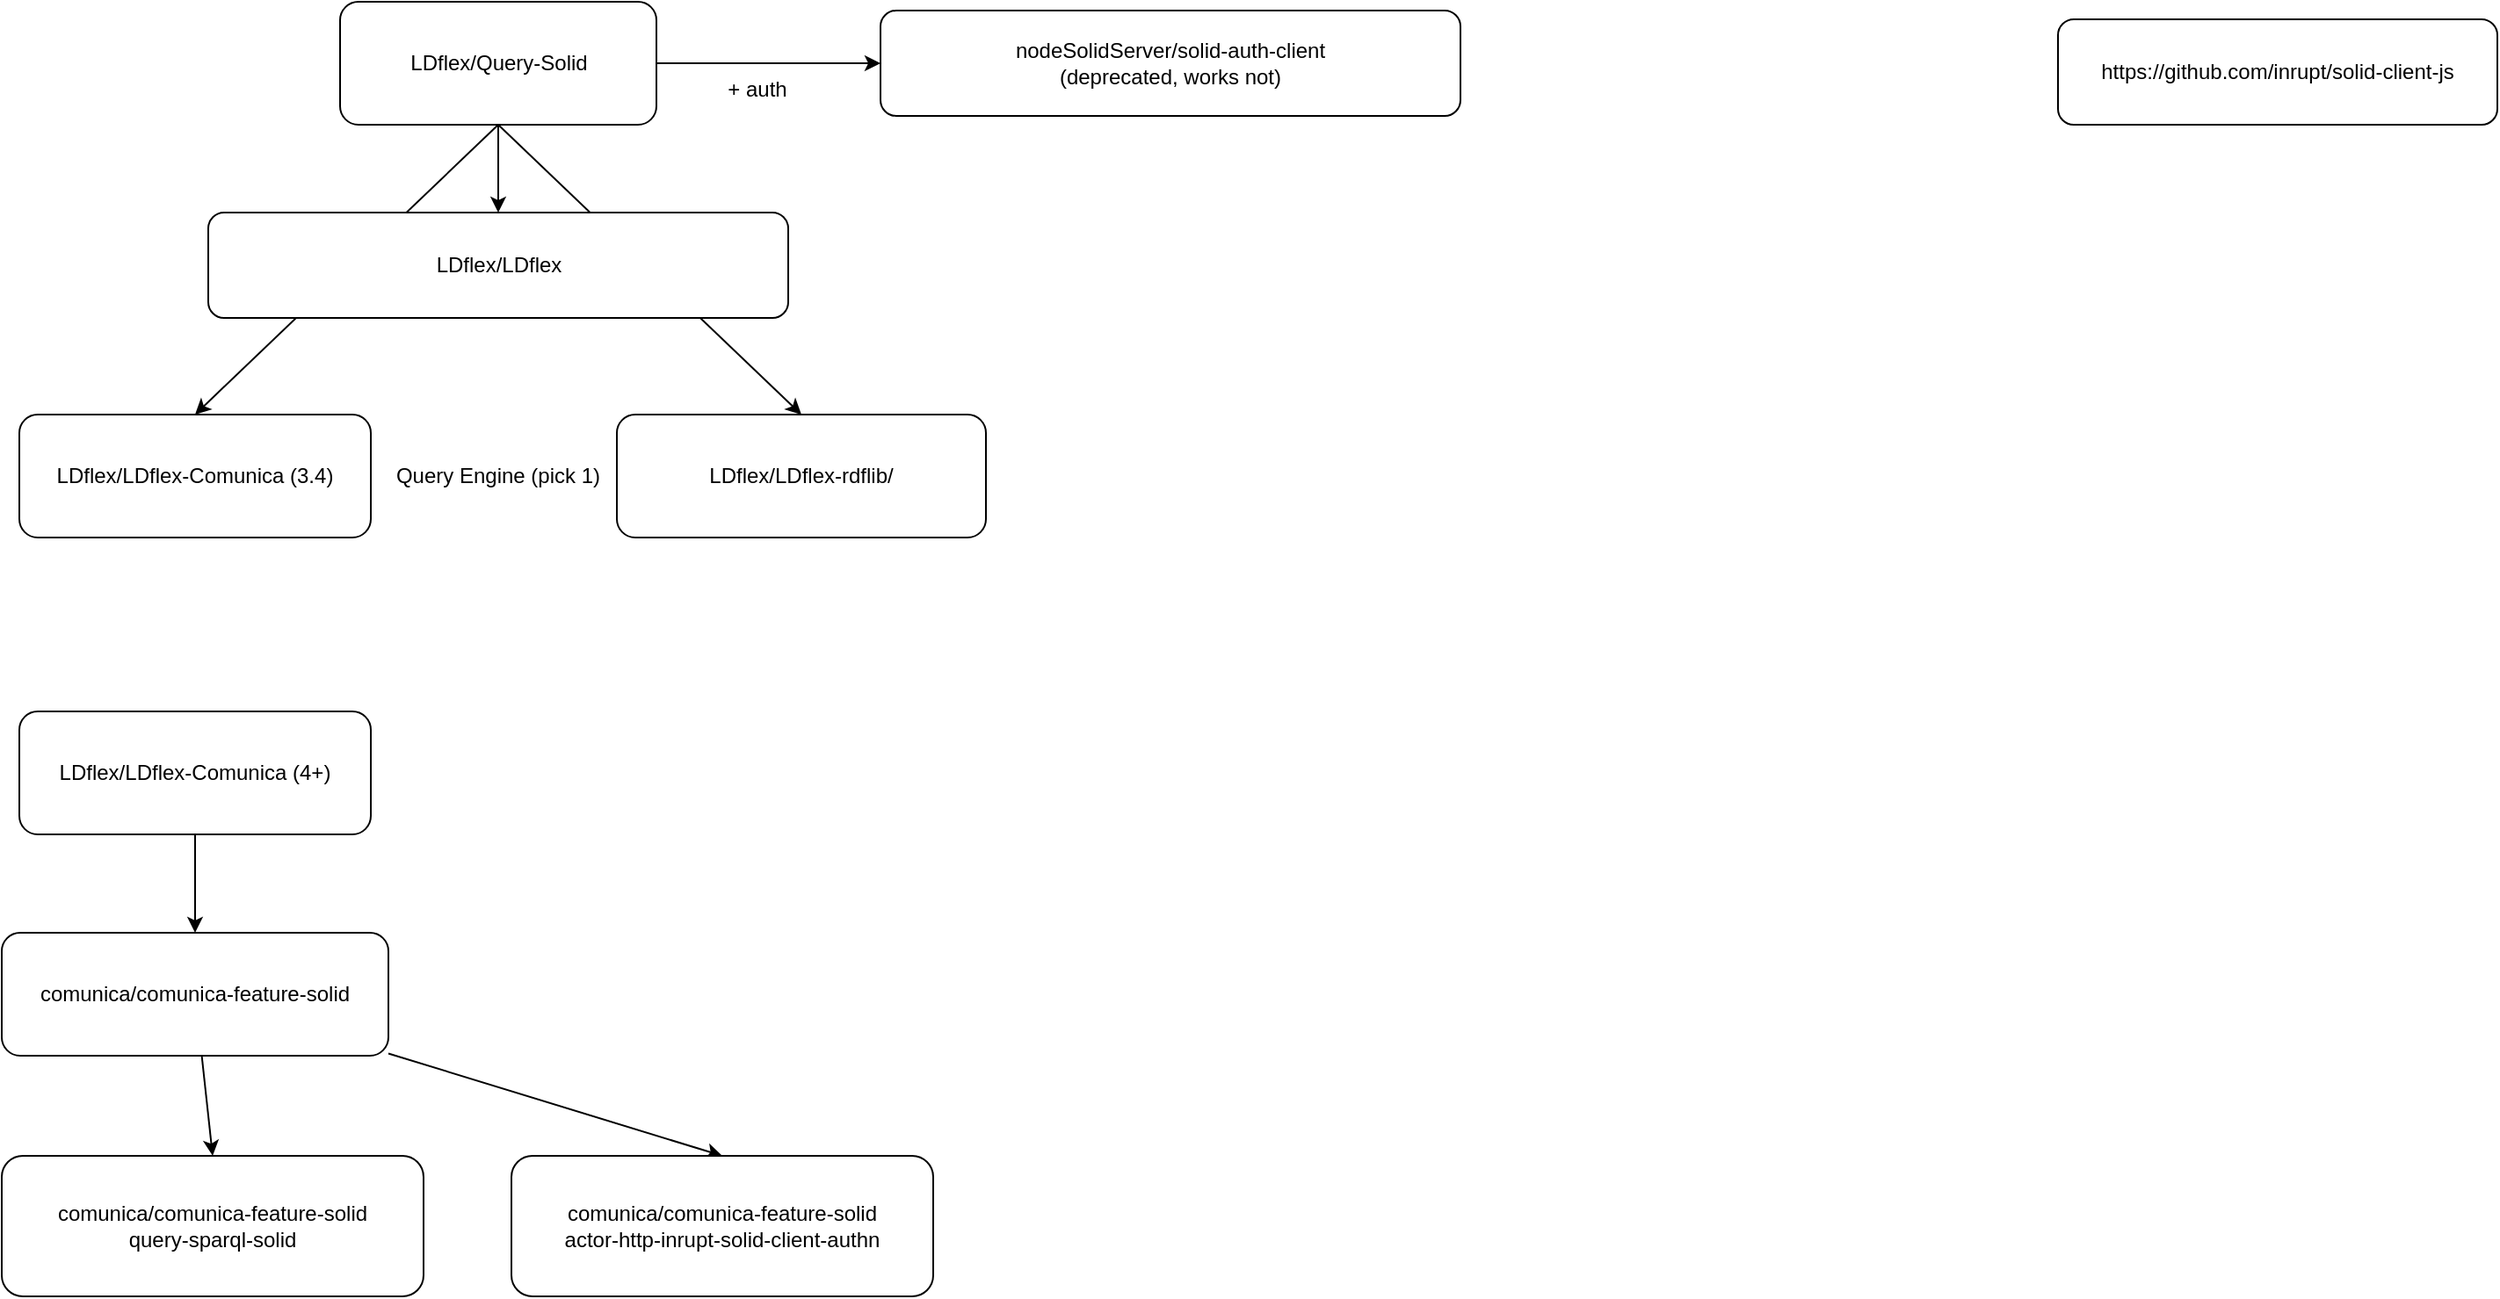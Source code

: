 <mxfile>
    <diagram id="cAQt-3FACewYigEqpSm2" name="Page-1">
        <mxGraphModel dx="836" dy="576" grid="1" gridSize="10" guides="1" tooltips="1" connect="1" arrows="1" fold="1" page="1" pageScale="1" pageWidth="1169" pageHeight="827" math="0" shadow="0">
            <root>
                <mxCell id="0"/>
                <mxCell id="1" parent="0"/>
                <mxCell id="7" style="edgeStyle=none;html=1;entryX=0.5;entryY=0;entryDx=0;entryDy=0;exitX=0.5;exitY=1;exitDx=0;exitDy=0;" parent="1" source="2" target="4" edge="1">
                    <mxGeometry relative="1" as="geometry"/>
                </mxCell>
                <mxCell id="8" style="edgeStyle=none;html=1;entryX=0.5;entryY=0;entryDx=0;entryDy=0;exitX=0.5;exitY=1;exitDx=0;exitDy=0;" parent="1" source="2" target="6" edge="1">
                    <mxGeometry relative="1" as="geometry"/>
                </mxCell>
                <mxCell id="14" style="edgeStyle=none;html=1;entryX=0.5;entryY=0;entryDx=0;entryDy=0;" parent="1" source="2" target="13" edge="1">
                    <mxGeometry relative="1" as="geometry"/>
                </mxCell>
                <mxCell id="18" style="edgeStyle=none;html=1;entryX=0;entryY=0.5;entryDx=0;entryDy=0;" parent="1" source="2" target="10" edge="1">
                    <mxGeometry relative="1" as="geometry"/>
                </mxCell>
                <UserObject label="LDflex/Query-Solid" link="https://github.com/LDflex/Query-Solid" id="2">
                    <mxCell style="rounded=1;whiteSpace=wrap;html=1;" parent="1" vertex="1">
                        <mxGeometry x="222.5" y="10" width="180" height="70" as="geometry"/>
                    </mxCell>
                </UserObject>
                <UserObject label="LDflex/LDflex-Comunica (3.4)" link="https://github.com/LDflex/LDflex-Comunica" id="4">
                    <mxCell style="rounded=1;whiteSpace=wrap;html=1;" parent="1" vertex="1">
                        <mxGeometry x="40" y="245" width="200" height="70" as="geometry"/>
                    </mxCell>
                </UserObject>
                <UserObject label="LDflex/LDflex-rdflib/" link="https://github.com/LDflex/LDflex-rdflib/" id="6">
                    <mxCell style="rounded=1;whiteSpace=wrap;html=1;" parent="1" vertex="1">
                        <mxGeometry x="380" y="245" width="210" height="70" as="geometry"/>
                    </mxCell>
                </UserObject>
                <mxCell id="9" value="Query Engine (pick 1)" style="text;html=1;strokeColor=none;fillColor=none;align=center;verticalAlign=middle;whiteSpace=wrap;rounded=0;" parent="1" vertex="1">
                    <mxGeometry x="245" y="265" width="135" height="30" as="geometry"/>
                </mxCell>
                <UserObject label="nodeSolidServer/solid-auth-client&lt;br&gt;(deprecated, works not)" link="https://github.com/nodeSolidServer/solid-auth-client" id="10">
                    <mxCell style="rounded=1;whiteSpace=wrap;html=1;" parent="1" vertex="1">
                        <mxGeometry x="530" y="15" width="330" height="60" as="geometry"/>
                    </mxCell>
                </UserObject>
                <mxCell id="11" value="+ auth" style="text;html=1;strokeColor=none;fillColor=none;align=center;verticalAlign=middle;whiteSpace=wrap;rounded=0;" parent="1" vertex="1">
                    <mxGeometry x="430" y="45" width="60" height="30" as="geometry"/>
                </mxCell>
                <mxCell id="21" style="edgeStyle=none;html=1;entryX=0.5;entryY=0;entryDx=0;entryDy=0;" parent="1" source="12" target="15" edge="1">
                    <mxGeometry relative="1" as="geometry"/>
                </mxCell>
                <mxCell id="22" style="edgeStyle=none;html=1;entryX=0.5;entryY=0;entryDx=0;entryDy=0;" parent="1" source="12" target="16" edge="1">
                    <mxGeometry relative="1" as="geometry"/>
                </mxCell>
                <UserObject label="comunica/comunica-feature-solid" link="https://github.com/comunica/comunica-feature-solid" id="12">
                    <mxCell style="rounded=1;whiteSpace=wrap;html=1;" parent="1" vertex="1">
                        <mxGeometry x="30" y="540" width="220" height="70" as="geometry"/>
                    </mxCell>
                </UserObject>
                <UserObject label="LDflex/LDflex" link="https://github.com/LDflex/LDflex" id="13">
                    <mxCell style="rounded=1;whiteSpace=wrap;html=1;" parent="1" vertex="1">
                        <mxGeometry x="147.5" y="130" width="330" height="60" as="geometry"/>
                    </mxCell>
                </UserObject>
                <UserObject label="comunica/comunica-feature-solid&lt;br&gt;query-sparql-solid" link="https://github.com/comunica/comunica-feature-solid/tree/master/engines/query-sparql-solid" id="15">
                    <mxCell style="rounded=1;whiteSpace=wrap;html=1;" parent="1" vertex="1">
                        <mxGeometry x="30" y="667" width="240" height="80" as="geometry"/>
                    </mxCell>
                </UserObject>
                <UserObject label="comunica/comunica-feature-solid&lt;br&gt;actor-http-inrupt-solid-client-authn" link="https://github.com/comunica/comunica-feature-solid/tree/master/packages/actor-http-inrupt-solid-client-authn" id="16">
                    <mxCell style="rounded=1;whiteSpace=wrap;html=1;" parent="1" vertex="1">
                        <mxGeometry x="320" y="667" width="240" height="80" as="geometry"/>
                    </mxCell>
                </UserObject>
                <UserObject label="https://github.com/inrupt/solid-client-js" link="https://github.com/inrupt/solid-client-js" id="17">
                    <mxCell style="rounded=1;whiteSpace=wrap;html=1;" parent="1" vertex="1">
                        <mxGeometry x="1200" y="20" width="250" height="60" as="geometry"/>
                    </mxCell>
                </UserObject>
                <mxCell id="24" style="edgeStyle=none;html=1;" parent="1" source="23" target="12" edge="1">
                    <mxGeometry relative="1" as="geometry"/>
                </mxCell>
                <UserObject label="LDflex/LDflex-Comunica (4+)" link="https://github.com/LDflex/LDflex-Comunica" id="23">
                    <mxCell style="rounded=1;whiteSpace=wrap;html=1;" parent="1" vertex="1">
                        <mxGeometry x="40" y="414" width="200" height="70" as="geometry"/>
                    </mxCell>
                </UserObject>
            </root>
        </mxGraphModel>
    </diagram>
</mxfile>